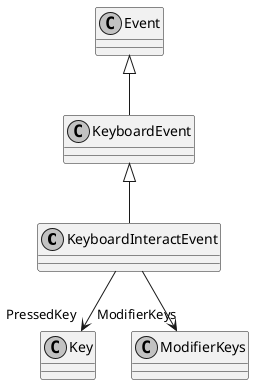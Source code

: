 @startuml
skinparam monochrome true
skinparam classAttributeIconSize 0

class KeyboardInteractEvent {
}
KeyboardEvent <|-- KeyboardInteractEvent
Event <|-- KeyboardEvent
KeyboardInteractEvent --> "PressedKey" Key
KeyboardInteractEvent --> "ModifierKeys" ModifierKeys
@enduml
